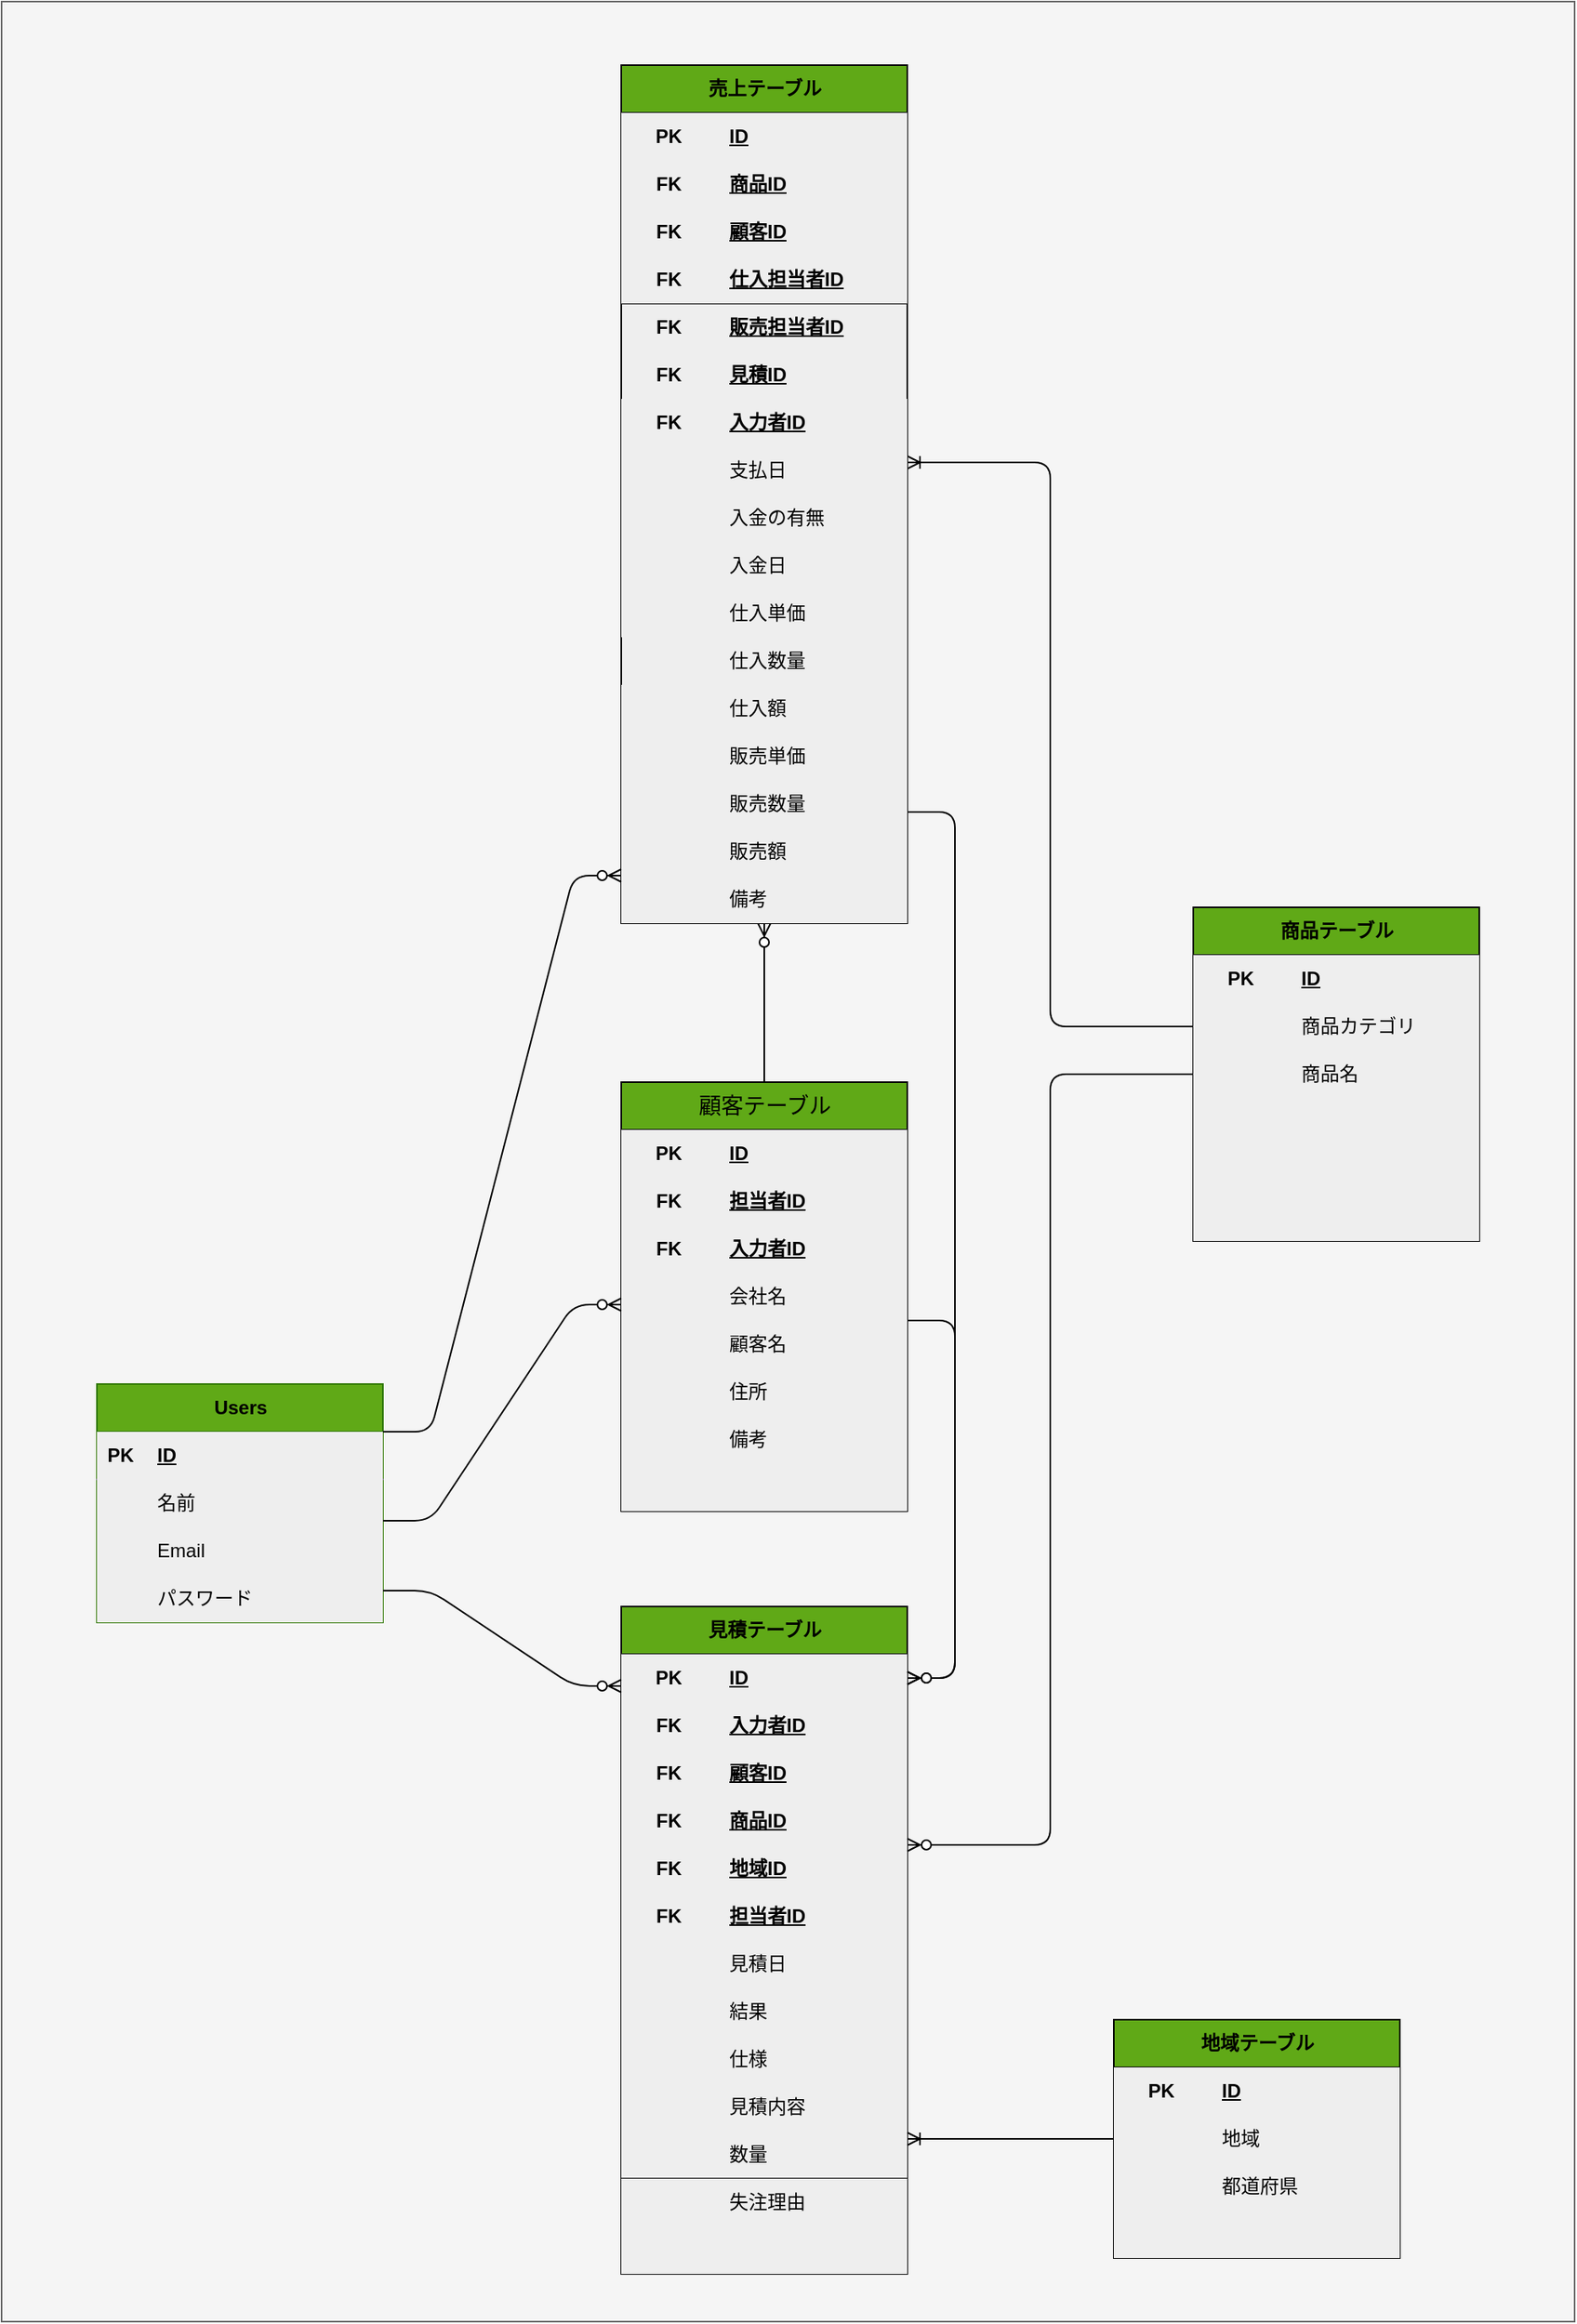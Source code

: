 <mxfile>
    <diagram id="9eDGkw1bO8CRJz2zKt9J" name="ページ1">
        <mxGraphModel dx="557" dy="2205" grid="1" gridSize="10" guides="1" tooltips="1" connect="1" arrows="1" fold="1" page="1" pageScale="1" pageWidth="827" pageHeight="1169" math="0" shadow="0">
            <root>
                <mxCell id="0"/>
                <mxCell id="1" parent="0"/>
                <mxCell id="415" value="" style="rounded=0;whiteSpace=wrap;html=1;strokeColor=#666666;fontFamily=Helvetica;fontSize=12;fontColor=#000000;fillColor=#f5f5f5;" parent="1" vertex="1">
                    <mxGeometry x="30" y="-720" width="990" height="1460" as="geometry"/>
                </mxCell>
                <mxCell id="416" value="" style="edgeStyle=entityRelationEdgeStyle;fontSize=12;html=1;endArrow=ERoneToMany;fontFamily=Helvetica;fontColor=#000000;strokeColor=#000000;labelBackgroundColor=none;" parent="1" edge="1">
                    <mxGeometry width="100" height="100" relative="1" as="geometry">
                        <mxPoint x="500" y="440" as="sourcePoint"/>
                        <mxPoint x="600" y="340" as="targetPoint"/>
                    </mxGeometry>
                </mxCell>
                <mxCell id="417" value="Users" style="shape=table;startSize=30;container=1;collapsible=1;childLayout=tableLayout;fixedRows=1;rowLines=0;fontStyle=1;align=center;resizeLast=1;strokeColor=#2D7600;fontFamily=Helvetica;fontSize=12;fontColor=#000000;fillColor=#60a917;html=1;labelBackgroundColor=none;" parent="1" vertex="1">
                    <mxGeometry x="90" y="150" width="180" height="150" as="geometry"/>
                </mxCell>
                <mxCell id="418" value="" style="shape=tableRow;horizontal=0;startSize=0;swimlaneHead=0;swimlaneBody=0;fillColor=none;collapsible=0;dropTarget=0;points=[[0,0.5],[1,0.5]];portConstraint=eastwest;top=0;left=0;right=0;bottom=1;strokeColor=#666666;fontFamily=Helvetica;fontSize=12;fontColor=#000000;html=1;labelBackgroundColor=none;" parent="417" vertex="1">
                    <mxGeometry y="30" width="180" height="30" as="geometry"/>
                </mxCell>
                <mxCell id="419" value="PK" style="shape=partialRectangle;connectable=0;fillColor=#eeeeee;top=0;left=0;bottom=0;right=0;fontStyle=1;overflow=hidden;strokeColor=#36393d;fontFamily=Helvetica;fontSize=12;html=1;fontColor=#000000;labelBackgroundColor=none;" parent="418" vertex="1">
                    <mxGeometry width="30" height="30" as="geometry">
                        <mxRectangle width="30" height="30" as="alternateBounds"/>
                    </mxGeometry>
                </mxCell>
                <mxCell id="420" value="ID" style="shape=partialRectangle;connectable=0;fillColor=#eeeeee;top=0;left=0;bottom=0;right=0;align=left;spacingLeft=6;fontStyle=5;overflow=hidden;strokeColor=#000000;fontFamily=Helvetica;fontSize=12;html=1;fontColor=#000000;labelBackgroundColor=none;" parent="418" vertex="1">
                    <mxGeometry x="30" width="150" height="30" as="geometry">
                        <mxRectangle width="150" height="30" as="alternateBounds"/>
                    </mxGeometry>
                </mxCell>
                <mxCell id="421" value="" style="shape=tableRow;horizontal=0;startSize=0;swimlaneHead=0;swimlaneBody=0;fillColor=#eeeeee;collapsible=0;dropTarget=0;points=[[0,0.5],[1,0.5]];portConstraint=eastwest;top=0;left=0;right=0;bottom=0;strokeColor=#36393d;fontFamily=Helvetica;fontSize=12;html=1;fontColor=#000000;labelBackgroundColor=none;" parent="417" vertex="1">
                    <mxGeometry y="60" width="180" height="30" as="geometry"/>
                </mxCell>
                <mxCell id="422" value="" style="shape=partialRectangle;connectable=0;fillColor=#eeeeee;top=0;left=0;bottom=0;right=0;editable=1;overflow=hidden;strokeColor=#36393d;fontFamily=Helvetica;fontSize=12;html=1;fontColor=#000000;labelBackgroundColor=none;" parent="421" vertex="1">
                    <mxGeometry width="30" height="30" as="geometry">
                        <mxRectangle width="30" height="30" as="alternateBounds"/>
                    </mxGeometry>
                </mxCell>
                <mxCell id="423" value="名前" style="shape=partialRectangle;connectable=0;fillColor=#eeeeee;top=0;left=0;bottom=0;right=0;align=left;spacingLeft=6;overflow=hidden;strokeColor=#000000;fontFamily=Helvetica;fontSize=12;html=1;fontColor=#000000;labelBackgroundColor=none;" parent="421" vertex="1">
                    <mxGeometry x="30" width="150" height="30" as="geometry">
                        <mxRectangle width="150" height="30" as="alternateBounds"/>
                    </mxGeometry>
                </mxCell>
                <mxCell id="424" value="" style="shape=tableRow;horizontal=0;startSize=0;swimlaneHead=0;swimlaneBody=0;fillColor=#eeeeee;collapsible=0;dropTarget=0;points=[[0,0.5],[1,0.5]];portConstraint=eastwest;top=0;left=0;right=0;bottom=0;strokeColor=#36393d;fontFamily=Helvetica;fontSize=12;html=1;fontColor=#000000;labelBackgroundColor=none;" parent="417" vertex="1">
                    <mxGeometry y="90" width="180" height="30" as="geometry"/>
                </mxCell>
                <mxCell id="425" value="" style="shape=partialRectangle;connectable=0;fillColor=#eeeeee;top=0;left=0;bottom=0;right=0;editable=1;overflow=hidden;strokeColor=#36393d;fontFamily=Helvetica;fontSize=12;html=1;fontColor=#000000;labelBackgroundColor=none;" parent="424" vertex="1">
                    <mxGeometry width="30" height="30" as="geometry">
                        <mxRectangle width="30" height="30" as="alternateBounds"/>
                    </mxGeometry>
                </mxCell>
                <mxCell id="426" value="Email" style="shape=partialRectangle;connectable=0;fillColor=#eeeeee;top=0;left=0;bottom=0;right=0;align=left;spacingLeft=6;overflow=hidden;strokeColor=#000000;fontFamily=Helvetica;fontSize=12;html=1;fontColor=#000000;labelBackgroundColor=none;" parent="424" vertex="1">
                    <mxGeometry x="30" width="150" height="30" as="geometry">
                        <mxRectangle width="150" height="30" as="alternateBounds"/>
                    </mxGeometry>
                </mxCell>
                <mxCell id="427" value="" style="shape=tableRow;horizontal=0;startSize=0;swimlaneHead=0;swimlaneBody=0;fillColor=#eeeeee;collapsible=0;dropTarget=0;points=[[0,0.5],[1,0.5]];portConstraint=eastwest;top=0;left=0;right=0;bottom=0;strokeColor=#36393d;fontFamily=Helvetica;fontSize=12;html=1;fontColor=#000000;labelBackgroundColor=none;" parent="417" vertex="1">
                    <mxGeometry y="120" width="180" height="30" as="geometry"/>
                </mxCell>
                <mxCell id="428" value="" style="shape=partialRectangle;connectable=0;fillColor=#eeeeee;top=0;left=0;bottom=0;right=0;editable=1;overflow=hidden;strokeColor=#36393d;fontFamily=Helvetica;fontSize=12;html=1;fontColor=#000000;labelBackgroundColor=none;" parent="427" vertex="1">
                    <mxGeometry width="30" height="30" as="geometry">
                        <mxRectangle width="30" height="30" as="alternateBounds"/>
                    </mxGeometry>
                </mxCell>
                <mxCell id="429" value="パスワード" style="shape=partialRectangle;connectable=0;fillColor=#eeeeee;top=0;left=0;bottom=0;right=0;align=left;spacingLeft=6;overflow=hidden;strokeColor=#000000;fontFamily=Helvetica;fontSize=12;html=1;fontColor=#000000;labelBackgroundColor=none;" parent="427" vertex="1">
                    <mxGeometry x="30" width="150" height="30" as="geometry">
                        <mxRectangle width="150" height="30" as="alternateBounds"/>
                    </mxGeometry>
                </mxCell>
                <mxCell id="430" value="&lt;font&gt;商品テーブル&lt;br&gt;&lt;/font&gt;" style="shape=table;startSize=30;container=1;collapsible=1;childLayout=tableLayout;fixedRows=1;rowLines=0;fontStyle=1;align=center;resizeLast=1;strokeColor=#000000;fontFamily=Helvetica;fontSize=12;fontColor=#000000;fillColor=#60a917;html=1;labelBackgroundColor=none;" parent="1" vertex="1">
                    <mxGeometry x="780" y="-150" width="180" height="210" as="geometry"/>
                </mxCell>
                <mxCell id="431" value="" style="shape=tableRow;horizontal=0;startSize=0;swimlaneHead=0;swimlaneBody=0;fillColor=none;collapsible=0;dropTarget=0;points=[[0,0.5],[1,0.5]];portConstraint=eastwest;top=0;left=0;right=0;bottom=0;strokeColor=#000000;fontFamily=Helvetica;fontSize=12;fontColor=#000000;html=1;labelBackgroundColor=none;" parent="430" vertex="1">
                    <mxGeometry y="30" width="180" height="30" as="geometry"/>
                </mxCell>
                <mxCell id="432" value="PK" style="shape=partialRectangle;connectable=0;fillColor=#eeeeee;top=0;left=0;bottom=0;right=0;fontStyle=1;overflow=hidden;strokeColor=#000000;fontFamily=Helvetica;fontSize=12;html=1;fontColor=#000000;labelBackgroundColor=none;" parent="431" vertex="1">
                    <mxGeometry width="60" height="30" as="geometry">
                        <mxRectangle width="60" height="30" as="alternateBounds"/>
                    </mxGeometry>
                </mxCell>
                <mxCell id="433" value="ID" style="shape=partialRectangle;connectable=0;fillColor=#eeeeee;top=0;left=0;bottom=0;right=0;align=left;spacingLeft=6;fontStyle=5;overflow=hidden;strokeColor=#000000;fontFamily=Helvetica;fontSize=12;html=1;fontColor=#000000;labelBackgroundColor=none;" parent="431" vertex="1">
                    <mxGeometry x="60" width="120" height="30" as="geometry">
                        <mxRectangle width="120" height="30" as="alternateBounds"/>
                    </mxGeometry>
                </mxCell>
                <mxCell id="434" value="" style="shape=tableRow;horizontal=0;startSize=0;swimlaneHead=0;swimlaneBody=0;fillColor=#eeeeee;collapsible=0;dropTarget=0;points=[[0,0.5],[1,0.5]];portConstraint=eastwest;top=0;left=0;right=0;bottom=1;strokeColor=#000000;fontFamily=Helvetica;fontSize=12;html=1;fontColor=#000000;labelBackgroundColor=none;" parent="430" vertex="1">
                    <mxGeometry y="60" width="180" height="30" as="geometry"/>
                </mxCell>
                <mxCell id="435" value="" style="shape=partialRectangle;connectable=0;fillColor=#eeeeee;top=0;left=0;bottom=0;right=0;fontStyle=1;overflow=hidden;strokeColor=#000000;fontFamily=Helvetica;fontSize=12;html=1;fontColor=#000000;labelBackgroundColor=none;" parent="434" vertex="1">
                    <mxGeometry width="60" height="30" as="geometry">
                        <mxRectangle width="60" height="30" as="alternateBounds"/>
                    </mxGeometry>
                </mxCell>
                <mxCell id="436" value="商品カテゴリ" style="shape=partialRectangle;connectable=0;fillColor=#eeeeee;top=0;left=0;bottom=0;right=0;align=left;spacingLeft=6;fontStyle=0;overflow=hidden;strokeColor=#000000;fontFamily=Helvetica;fontSize=12;html=1;fontColor=#000000;labelBackgroundColor=none;" parent="434" vertex="1">
                    <mxGeometry x="60" width="120" height="30" as="geometry">
                        <mxRectangle width="120" height="30" as="alternateBounds"/>
                    </mxGeometry>
                </mxCell>
                <mxCell id="561" value="" style="shape=tableRow;horizontal=0;startSize=0;swimlaneHead=0;swimlaneBody=0;fillColor=#eeeeee;collapsible=0;dropTarget=0;points=[[0,0.5],[1,0.5]];portConstraint=eastwest;top=0;left=0;right=0;bottom=0;strokeColor=#000000;fontFamily=Helvetica;fontSize=12;html=1;fontColor=#000000;labelBackgroundColor=none;" parent="430" vertex="1">
                    <mxGeometry y="90" width="180" height="30" as="geometry"/>
                </mxCell>
                <mxCell id="562" value="" style="shape=partialRectangle;connectable=0;fillColor=#eeeeee;top=0;left=0;bottom=0;right=0;editable=1;overflow=hidden;strokeColor=#000000;fontFamily=Helvetica;fontSize=12;html=1;fontColor=#000000;labelBackgroundColor=none;" parent="561" vertex="1">
                    <mxGeometry width="60" height="30" as="geometry">
                        <mxRectangle width="60" height="30" as="alternateBounds"/>
                    </mxGeometry>
                </mxCell>
                <mxCell id="563" value="商品名" style="shape=partialRectangle;connectable=0;fillColor=#eeeeee;top=0;left=0;bottom=0;right=0;align=left;spacingLeft=6;overflow=hidden;strokeColor=#000000;fontFamily=Helvetica;fontSize=12;html=1;fontColor=#000000;labelBackgroundColor=none;" parent="561" vertex="1">
                    <mxGeometry x="60" width="120" height="30" as="geometry">
                        <mxRectangle width="120" height="30" as="alternateBounds"/>
                    </mxGeometry>
                </mxCell>
                <mxCell id="437" value="" style="shape=tableRow;horizontal=0;startSize=0;swimlaneHead=0;swimlaneBody=0;fillColor=#eeeeee;collapsible=0;dropTarget=0;points=[[0,0.5],[1,0.5]];portConstraint=eastwest;top=0;left=0;right=0;bottom=0;strokeColor=#000000;fontFamily=Helvetica;fontSize=12;html=1;fontColor=#000000;labelBackgroundColor=none;" parent="430" vertex="1">
                    <mxGeometry y="120" width="180" height="30" as="geometry"/>
                </mxCell>
                <mxCell id="438" value="" style="shape=partialRectangle;connectable=0;fillColor=#eeeeee;top=0;left=0;bottom=0;right=0;editable=1;overflow=hidden;strokeColor=#000000;fontFamily=Helvetica;fontSize=12;html=1;fontColor=#000000;labelBackgroundColor=none;" parent="437" vertex="1">
                    <mxGeometry width="60" height="30" as="geometry">
                        <mxRectangle width="60" height="30" as="alternateBounds"/>
                    </mxGeometry>
                </mxCell>
                <mxCell id="439" value="" style="shape=partialRectangle;connectable=0;fillColor=#eeeeee;top=0;left=0;bottom=0;right=0;align=left;spacingLeft=6;overflow=hidden;strokeColor=#000000;fontFamily=Helvetica;fontSize=12;html=1;fontColor=#000000;labelBackgroundColor=none;" parent="437" vertex="1">
                    <mxGeometry x="60" width="120" height="30" as="geometry">
                        <mxRectangle width="120" height="30" as="alternateBounds"/>
                    </mxGeometry>
                </mxCell>
                <mxCell id="440" value="" style="shape=tableRow;horizontal=0;startSize=0;swimlaneHead=0;swimlaneBody=0;fillColor=#eeeeee;collapsible=0;dropTarget=0;points=[[0,0.5],[1,0.5]];portConstraint=eastwest;top=0;left=0;right=0;bottom=0;strokeColor=#000000;fontFamily=Helvetica;fontSize=12;html=1;fontColor=#000000;labelBackgroundColor=none;" parent="430" vertex="1">
                    <mxGeometry y="150" width="180" height="30" as="geometry"/>
                </mxCell>
                <mxCell id="441" value="" style="shape=partialRectangle;connectable=0;fillColor=#eeeeee;top=0;left=0;bottom=0;right=0;editable=1;overflow=hidden;strokeColor=#000000;fontFamily=Helvetica;fontSize=12;html=1;fontColor=#000000;labelBackgroundColor=none;" parent="440" vertex="1">
                    <mxGeometry width="60" height="30" as="geometry">
                        <mxRectangle width="60" height="30" as="alternateBounds"/>
                    </mxGeometry>
                </mxCell>
                <mxCell id="442" value="" style="shape=partialRectangle;connectable=0;fillColor=#eeeeee;top=0;left=0;bottom=0;right=0;align=left;spacingLeft=6;overflow=hidden;strokeColor=#000000;fontFamily=Helvetica;fontSize=12;html=1;fontColor=#000000;labelBackgroundColor=none;" parent="440" vertex="1">
                    <mxGeometry x="60" width="120" height="30" as="geometry">
                        <mxRectangle width="120" height="30" as="alternateBounds"/>
                    </mxGeometry>
                </mxCell>
                <mxCell id="443" value="" style="group;fontColor=#000000;strokeColor=#000000;labelBackgroundColor=none;container=0;" parent="1" vertex="1" connectable="0">
                    <mxGeometry x="420" y="-40" width="180" height="270" as="geometry"/>
                </mxCell>
                <mxCell id="466" value="" style="group;fontColor=#000000;strokeColor=#000000;labelBackgroundColor=none;" parent="1" vertex="1" connectable="0">
                    <mxGeometry x="420" y="290" width="180" height="420" as="geometry"/>
                </mxCell>
                <mxCell id="467" value="" style="group;fontColor=#000000;strokeColor=#000000;labelBackgroundColor=none;" parent="466" vertex="1" connectable="0">
                    <mxGeometry width="180" height="360" as="geometry"/>
                </mxCell>
                <mxCell id="468" value="&lt;font&gt;見積テーブル&lt;br&gt;&lt;/font&gt;" style="shape=table;startSize=30;container=1;collapsible=1;childLayout=tableLayout;fixedRows=1;rowLines=0;fontStyle=1;align=center;resizeLast=1;strokeColor=#000000;fontFamily=Helvetica;fontSize=12;fontColor=#000000;fillColor=#60a917;html=1;labelBackgroundColor=none;" parent="467" vertex="1">
                    <mxGeometry width="180" height="150" as="geometry"/>
                </mxCell>
                <mxCell id="469" value="" style="shape=tableRow;horizontal=0;startSize=0;swimlaneHead=0;swimlaneBody=0;fillColor=none;collapsible=0;dropTarget=0;points=[[0,0.5],[1,0.5]];portConstraint=eastwest;top=0;left=0;right=0;bottom=0;strokeColor=#000000;fontFamily=Helvetica;fontSize=12;fontColor=#000000;html=1;labelBackgroundColor=none;" parent="468" vertex="1">
                    <mxGeometry y="30" width="180" height="30" as="geometry"/>
                </mxCell>
                <mxCell id="470" value="PK" style="shape=partialRectangle;connectable=0;fillColor=#eeeeee;top=0;left=0;bottom=0;right=0;fontStyle=1;overflow=hidden;strokeColor=#000000;fontFamily=Helvetica;fontSize=12;html=1;fontColor=#000000;labelBackgroundColor=none;" parent="469" vertex="1">
                    <mxGeometry width="60" height="30" as="geometry">
                        <mxRectangle width="60" height="30" as="alternateBounds"/>
                    </mxGeometry>
                </mxCell>
                <mxCell id="471" value="ID" style="shape=partialRectangle;connectable=0;fillColor=#eeeeee;top=0;left=0;bottom=0;right=0;align=left;spacingLeft=6;fontStyle=5;overflow=hidden;strokeColor=#000000;fontFamily=Helvetica;fontSize=12;html=1;fontColor=#000000;labelBackgroundColor=none;" parent="469" vertex="1">
                    <mxGeometry x="60" width="120" height="30" as="geometry">
                        <mxRectangle width="120" height="30" as="alternateBounds"/>
                    </mxGeometry>
                </mxCell>
                <mxCell id="472" value="" style="shape=tableRow;horizontal=0;startSize=0;swimlaneHead=0;swimlaneBody=0;fillColor=#eeeeee;collapsible=0;dropTarget=0;points=[[0,0.5],[1,0.5]];portConstraint=eastwest;top=0;left=0;right=0;bottom=1;strokeColor=#000000;fontFamily=Helvetica;fontSize=12;html=1;fontColor=#000000;labelBackgroundColor=none;" parent="468" vertex="1">
                    <mxGeometry y="60" width="180" height="30" as="geometry"/>
                </mxCell>
                <mxCell id="473" value="FK" style="shape=partialRectangle;connectable=0;fillColor=#eeeeee;top=0;left=0;bottom=0;right=0;fontStyle=1;overflow=hidden;strokeColor=#000000;fontFamily=Helvetica;fontSize=12;html=1;fontColor=#000000;labelBackgroundColor=none;" parent="472" vertex="1">
                    <mxGeometry width="60" height="30" as="geometry">
                        <mxRectangle width="60" height="30" as="alternateBounds"/>
                    </mxGeometry>
                </mxCell>
                <mxCell id="474" value="&lt;b style=&quot;border-color: var(--border-color);&quot;&gt;&lt;u style=&quot;border-color: var(--border-color);&quot;&gt;入力者ID&lt;/u&gt;&lt;/b&gt;" style="shape=partialRectangle;connectable=0;fillColor=#eeeeee;top=0;left=0;bottom=0;right=0;align=left;spacingLeft=6;fontStyle=0;overflow=hidden;strokeColor=#000000;fontFamily=Helvetica;fontSize=12;html=1;fontColor=#000000;labelBackgroundColor=none;" parent="472" vertex="1">
                    <mxGeometry x="60" width="120" height="30" as="geometry">
                        <mxRectangle width="120" height="30" as="alternateBounds"/>
                    </mxGeometry>
                </mxCell>
                <mxCell id="475" value="" style="shape=tableRow;horizontal=0;startSize=0;swimlaneHead=0;swimlaneBody=0;fillColor=#eeeeee;collapsible=0;dropTarget=0;points=[[0,0.5],[1,0.5]];portConstraint=eastwest;top=0;left=0;right=0;bottom=0;strokeColor=#000000;fontFamily=Helvetica;fontSize=12;html=1;fontColor=#000000;labelBackgroundColor=none;" parent="468" vertex="1">
                    <mxGeometry y="90" width="180" height="30" as="geometry"/>
                </mxCell>
                <mxCell id="476" value="&lt;span style=&quot;font-weight: 700;&quot;&gt;FK&lt;/span&gt;" style="shape=partialRectangle;connectable=0;fillColor=#eeeeee;top=0;left=0;bottom=0;right=0;editable=1;overflow=hidden;strokeColor=#000000;fontFamily=Helvetica;fontSize=12;html=1;fontColor=#000000;labelBackgroundColor=none;" parent="475" vertex="1">
                    <mxGeometry width="60" height="30" as="geometry">
                        <mxRectangle width="60" height="30" as="alternateBounds"/>
                    </mxGeometry>
                </mxCell>
                <mxCell id="477" value="&lt;b&gt;&lt;u&gt;顧客ID&lt;/u&gt;&lt;/b&gt;" style="shape=partialRectangle;connectable=0;fillColor=#eeeeee;top=0;left=0;bottom=0;right=0;align=left;spacingLeft=6;overflow=hidden;strokeColor=#000000;fontFamily=Helvetica;fontSize=12;html=1;fontColor=#000000;labelBackgroundColor=none;" parent="475" vertex="1">
                    <mxGeometry x="60" width="120" height="30" as="geometry">
                        <mxRectangle width="120" height="30" as="alternateBounds"/>
                    </mxGeometry>
                </mxCell>
                <mxCell id="478" value="" style="shape=tableRow;horizontal=0;startSize=0;swimlaneHead=0;swimlaneBody=0;fillColor=#eeeeee;collapsible=0;dropTarget=0;points=[[0,0.5],[1,0.5]];portConstraint=eastwest;top=0;left=0;right=0;bottom=0;strokeColor=#000000;fontFamily=Helvetica;fontSize=12;html=1;fontColor=#000000;labelBackgroundColor=none;" parent="468" vertex="1">
                    <mxGeometry y="120" width="180" height="30" as="geometry"/>
                </mxCell>
                <mxCell id="479" value="&lt;span style=&quot;font-weight: 700;&quot;&gt;FK&lt;/span&gt;" style="shape=partialRectangle;connectable=0;fillColor=#eeeeee;top=0;left=0;bottom=0;right=0;editable=1;overflow=hidden;strokeColor=#000000;fontFamily=Helvetica;fontSize=12;html=1;fontColor=#000000;labelBackgroundColor=none;" parent="478" vertex="1">
                    <mxGeometry width="60" height="30" as="geometry">
                        <mxRectangle width="60" height="30" as="alternateBounds"/>
                    </mxGeometry>
                </mxCell>
                <mxCell id="480" value="&lt;u&gt;&lt;b&gt;商品ID&lt;/b&gt;&lt;/u&gt;" style="shape=partialRectangle;connectable=0;fillColor=#eeeeee;top=0;left=0;bottom=0;right=0;align=left;spacingLeft=6;overflow=hidden;strokeColor=#000000;fontFamily=Helvetica;fontSize=12;html=1;fontColor=#000000;labelBackgroundColor=none;" parent="478" vertex="1">
                    <mxGeometry x="60" width="120" height="30" as="geometry">
                        <mxRectangle width="120" height="30" as="alternateBounds"/>
                    </mxGeometry>
                </mxCell>
                <mxCell id="481" value="&lt;span style=&quot;font-weight: 700;&quot;&gt;FK&lt;/span&gt;" style="shape=partialRectangle;connectable=0;fillColor=#eeeeee;top=0;left=0;bottom=0;right=0;editable=1;overflow=hidden;strokeColor=#000000;fontFamily=Helvetica;fontSize=12;html=1;fontColor=#000000;labelBackgroundColor=none;" parent="467" vertex="1">
                    <mxGeometry y="150" width="60" height="30" as="geometry">
                        <mxRectangle width="60" height="30" as="alternateBounds"/>
                    </mxGeometry>
                </mxCell>
                <mxCell id="482" value="&lt;b&gt;&lt;u&gt;地域ID&lt;/u&gt;&lt;/b&gt;" style="shape=partialRectangle;connectable=0;fillColor=#eeeeee;top=0;left=0;bottom=0;right=0;align=left;spacingLeft=6;overflow=hidden;strokeColor=#000000;fontFamily=Helvetica;fontSize=12;html=1;fontColor=#000000;labelBackgroundColor=none;" parent="467" vertex="1">
                    <mxGeometry x="60" y="150" width="120" height="30" as="geometry">
                        <mxRectangle width="120" height="30" as="alternateBounds"/>
                    </mxGeometry>
                </mxCell>
                <mxCell id="483" value="&lt;b&gt;FK&lt;/b&gt;" style="shape=partialRectangle;connectable=0;fillColor=#eeeeee;top=0;left=0;bottom=0;right=0;editable=1;overflow=hidden;strokeColor=#000000;fontFamily=Helvetica;fontSize=12;html=1;fontColor=#000000;labelBackgroundColor=none;" parent="467" vertex="1">
                    <mxGeometry y="180" width="60" height="30" as="geometry">
                        <mxRectangle width="60" height="30" as="alternateBounds"/>
                    </mxGeometry>
                </mxCell>
                <mxCell id="484" value="&lt;b&gt;&lt;u&gt;担当者ID&lt;/u&gt;&lt;/b&gt;" style="shape=partialRectangle;connectable=0;fillColor=#eeeeee;top=0;left=0;bottom=0;right=0;align=left;spacingLeft=6;overflow=hidden;strokeColor=#000000;fontFamily=Helvetica;fontSize=12;html=1;fontColor=#000000;labelBackgroundColor=none;" parent="467" vertex="1">
                    <mxGeometry x="60" y="180" width="120" height="30" as="geometry">
                        <mxRectangle width="120" height="30" as="alternateBounds"/>
                    </mxGeometry>
                </mxCell>
                <mxCell id="485" value="" style="shape=partialRectangle;connectable=0;fillColor=#eeeeee;top=0;left=0;bottom=0;right=0;editable=1;overflow=hidden;strokeColor=#000000;fontFamily=Helvetica;fontSize=12;html=1;fontColor=#000000;labelBackgroundColor=none;" parent="467" vertex="1">
                    <mxGeometry y="210" width="60" height="30" as="geometry">
                        <mxRectangle width="60" height="30" as="alternateBounds"/>
                    </mxGeometry>
                </mxCell>
                <mxCell id="486" value="見積日" style="shape=partialRectangle;connectable=0;fillColor=#eeeeee;top=0;left=0;bottom=0;right=0;align=left;spacingLeft=6;overflow=hidden;strokeColor=#000000;fontFamily=Helvetica;fontSize=12;html=1;fontColor=#000000;labelBackgroundColor=none;" parent="467" vertex="1">
                    <mxGeometry x="60" y="210" width="120" height="30" as="geometry">
                        <mxRectangle width="120" height="30" as="alternateBounds"/>
                    </mxGeometry>
                </mxCell>
                <mxCell id="487" value="" style="shape=partialRectangle;connectable=0;fillColor=#eeeeee;top=0;left=0;bottom=0;right=0;editable=1;overflow=hidden;strokeColor=#000000;fontFamily=Helvetica;fontSize=12;html=1;fontColor=#000000;labelBackgroundColor=none;" parent="467" vertex="1">
                    <mxGeometry y="240" width="60" height="30" as="geometry">
                        <mxRectangle width="60" height="30" as="alternateBounds"/>
                    </mxGeometry>
                </mxCell>
                <mxCell id="488" value="結果" style="shape=partialRectangle;connectable=0;fillColor=#eeeeee;top=0;left=0;bottom=0;right=0;align=left;spacingLeft=6;overflow=hidden;strokeColor=#000000;fontFamily=Helvetica;fontSize=12;html=1;fontColor=#000000;labelBackgroundColor=none;" parent="467" vertex="1">
                    <mxGeometry x="60" y="240" width="120" height="30" as="geometry">
                        <mxRectangle width="120" height="30" as="alternateBounds"/>
                    </mxGeometry>
                </mxCell>
                <mxCell id="489" value="" style="shape=partialRectangle;connectable=0;fillColor=#eeeeee;top=0;left=0;bottom=0;right=0;editable=1;overflow=hidden;strokeColor=#000000;fontFamily=Helvetica;fontSize=12;html=1;fontColor=#000000;labelBackgroundColor=none;" parent="467" vertex="1">
                    <mxGeometry y="270" width="60" height="30" as="geometry">
                        <mxRectangle width="60" height="30" as="alternateBounds"/>
                    </mxGeometry>
                </mxCell>
                <mxCell id="490" value="仕様" style="shape=partialRectangle;connectable=0;fillColor=#eeeeee;top=0;left=0;bottom=0;right=0;align=left;spacingLeft=6;overflow=hidden;strokeColor=#000000;fontFamily=Helvetica;fontSize=12;html=1;fontColor=#000000;labelBackgroundColor=none;" parent="467" vertex="1">
                    <mxGeometry x="60" y="270" width="120" height="30" as="geometry">
                        <mxRectangle width="120" height="30" as="alternateBounds"/>
                    </mxGeometry>
                </mxCell>
                <mxCell id="491" value="" style="shape=partialRectangle;connectable=0;fillColor=#eeeeee;top=0;left=0;bottom=0;right=0;editable=1;overflow=hidden;strokeColor=#000000;fontFamily=Helvetica;fontSize=12;html=1;fontColor=#000000;labelBackgroundColor=none;" parent="467" vertex="1">
                    <mxGeometry y="300" width="60" height="30" as="geometry">
                        <mxRectangle width="60" height="30" as="alternateBounds"/>
                    </mxGeometry>
                </mxCell>
                <mxCell id="492" value="見積内容" style="shape=partialRectangle;connectable=0;fillColor=#eeeeee;top=0;left=0;bottom=0;right=0;align=left;spacingLeft=6;overflow=hidden;strokeColor=#000000;fontFamily=Helvetica;fontSize=12;html=1;fontColor=#000000;labelBackgroundColor=none;" parent="467" vertex="1">
                    <mxGeometry x="60" y="300" width="120" height="30" as="geometry">
                        <mxRectangle width="120" height="30" as="alternateBounds"/>
                    </mxGeometry>
                </mxCell>
                <mxCell id="493" value="" style="shape=partialRectangle;connectable=0;fillColor=#eeeeee;top=0;left=0;bottom=0;right=0;editable=1;overflow=hidden;strokeColor=#000000;fontFamily=Helvetica;fontSize=12;html=1;fontColor=#000000;labelBackgroundColor=none;" parent="467" vertex="1">
                    <mxGeometry y="330" width="60" height="30" as="geometry">
                        <mxRectangle width="60" height="30" as="alternateBounds"/>
                    </mxGeometry>
                </mxCell>
                <mxCell id="494" value="数量" style="shape=partialRectangle;connectable=0;fillColor=#eeeeee;top=0;left=0;bottom=0;right=0;align=left;spacingLeft=6;overflow=hidden;strokeColor=#000000;fontFamily=Helvetica;fontSize=12;html=1;fontColor=#000000;labelBackgroundColor=none;" parent="467" vertex="1">
                    <mxGeometry x="60" y="330" width="120" height="30" as="geometry">
                        <mxRectangle width="120" height="30" as="alternateBounds"/>
                    </mxGeometry>
                </mxCell>
                <mxCell id="495" value="" style="group;fontColor=#000000;strokeColor=#000000;labelBackgroundColor=none;" parent="466" vertex="1" connectable="0">
                    <mxGeometry y="360" width="180" height="60" as="geometry"/>
                </mxCell>
                <mxCell id="496" value="" style="shape=partialRectangle;connectable=0;fillColor=#eeeeee;top=0;left=0;bottom=0;right=0;editable=1;overflow=hidden;strokeColor=#000000;fontFamily=Helvetica;fontSize=12;html=1;fontColor=#000000;labelBackgroundColor=none;" parent="495" vertex="1">
                    <mxGeometry width="60" height="30" as="geometry">
                        <mxRectangle width="60" height="30" as="alternateBounds"/>
                    </mxGeometry>
                </mxCell>
                <mxCell id="497" value="失注理由" style="shape=partialRectangle;connectable=0;fillColor=#eeeeee;top=0;left=0;bottom=0;right=0;align=left;spacingLeft=6;overflow=hidden;strokeColor=#000000;fontFamily=Helvetica;fontSize=12;html=1;fontColor=#000000;labelBackgroundColor=none;" parent="495" vertex="1">
                    <mxGeometry x="60" width="120" height="30" as="geometry">
                        <mxRectangle width="120" height="30" as="alternateBounds"/>
                    </mxGeometry>
                </mxCell>
                <mxCell id="498" value="" style="shape=partialRectangle;connectable=0;fillColor=#eeeeee;top=0;left=0;bottom=0;right=0;editable=1;overflow=hidden;strokeColor=#000000;fontFamily=Helvetica;fontSize=12;html=1;fontColor=#000000;labelBackgroundColor=none;" parent="495" vertex="1">
                    <mxGeometry y="30" width="60" height="30" as="geometry">
                        <mxRectangle width="60" height="30" as="alternateBounds"/>
                    </mxGeometry>
                </mxCell>
                <mxCell id="499" value="" style="shape=partialRectangle;connectable=0;fillColor=#eeeeee;top=0;left=0;bottom=0;right=0;align=left;spacingLeft=6;overflow=hidden;strokeColor=#000000;fontFamily=Helvetica;fontSize=12;html=1;fontColor=#000000;labelBackgroundColor=none;" parent="495" vertex="1">
                    <mxGeometry x="60" y="30" width="120" height="30" as="geometry">
                        <mxRectangle width="120" height="30" as="alternateBounds"/>
                    </mxGeometry>
                </mxCell>
                <mxCell id="500" value="&lt;font&gt;地域テーブル&lt;/font&gt;" style="shape=table;startSize=30;container=1;collapsible=1;childLayout=tableLayout;fixedRows=1;rowLines=0;fontStyle=1;align=center;resizeLast=1;strokeColor=#000000;fontFamily=Helvetica;fontSize=12;fontColor=#000000;fillColor=#60a917;html=1;labelBackgroundColor=none;" parent="1" vertex="1">
                    <mxGeometry x="730" y="550" width="180" height="150" as="geometry"/>
                </mxCell>
                <mxCell id="501" value="" style="shape=tableRow;horizontal=0;startSize=0;swimlaneHead=0;swimlaneBody=0;fillColor=none;collapsible=0;dropTarget=0;points=[[0,0.5],[1,0.5]];portConstraint=eastwest;top=0;left=0;right=0;bottom=0;strokeColor=#000000;fontFamily=Helvetica;fontSize=12;fontColor=#000000;html=1;labelBackgroundColor=none;" parent="500" vertex="1">
                    <mxGeometry y="30" width="180" height="30" as="geometry"/>
                </mxCell>
                <mxCell id="502" value="PK" style="shape=partialRectangle;connectable=0;fillColor=#eeeeee;top=0;left=0;bottom=0;right=0;fontStyle=1;overflow=hidden;strokeColor=#000000;fontFamily=Helvetica;fontSize=12;html=1;fontColor=#000000;labelBackgroundColor=none;" parent="501" vertex="1">
                    <mxGeometry width="60" height="30" as="geometry">
                        <mxRectangle width="60" height="30" as="alternateBounds"/>
                    </mxGeometry>
                </mxCell>
                <mxCell id="503" value="ID" style="shape=partialRectangle;connectable=0;fillColor=#eeeeee;top=0;left=0;bottom=0;right=0;align=left;spacingLeft=6;fontStyle=5;overflow=hidden;strokeColor=#000000;fontFamily=Helvetica;fontSize=12;html=1;fontColor=#000000;labelBackgroundColor=none;" parent="501" vertex="1">
                    <mxGeometry x="60" width="120" height="30" as="geometry">
                        <mxRectangle width="120" height="30" as="alternateBounds"/>
                    </mxGeometry>
                </mxCell>
                <mxCell id="504" value="" style="shape=tableRow;horizontal=0;startSize=0;swimlaneHead=0;swimlaneBody=0;fillColor=#eeeeee;collapsible=0;dropTarget=0;points=[[0,0.5],[1,0.5]];portConstraint=eastwest;top=0;left=0;right=0;bottom=1;strokeColor=#000000;fontFamily=Helvetica;fontSize=12;html=1;fontColor=#000000;labelBackgroundColor=none;" parent="500" vertex="1">
                    <mxGeometry y="60" width="180" height="30" as="geometry"/>
                </mxCell>
                <mxCell id="505" value="" style="shape=partialRectangle;connectable=0;fillColor=#eeeeee;top=0;left=0;bottom=0;right=0;fontStyle=1;overflow=hidden;strokeColor=#000000;fontFamily=Helvetica;fontSize=12;html=1;fontColor=#000000;labelBackgroundColor=none;" parent="504" vertex="1">
                    <mxGeometry width="60" height="30" as="geometry">
                        <mxRectangle width="60" height="30" as="alternateBounds"/>
                    </mxGeometry>
                </mxCell>
                <mxCell id="506" value="地域" style="shape=partialRectangle;connectable=0;fillColor=#eeeeee;top=0;left=0;bottom=0;right=0;align=left;spacingLeft=6;fontStyle=0;overflow=hidden;strokeColor=#000000;fontFamily=Helvetica;fontSize=12;html=1;fontColor=#000000;labelBackgroundColor=none;" parent="504" vertex="1">
                    <mxGeometry x="60" width="120" height="30" as="geometry">
                        <mxRectangle width="120" height="30" as="alternateBounds"/>
                    </mxGeometry>
                </mxCell>
                <mxCell id="507" value="" style="shape=tableRow;horizontal=0;startSize=0;swimlaneHead=0;swimlaneBody=0;fillColor=#eeeeee;collapsible=0;dropTarget=0;points=[[0,0.5],[1,0.5]];portConstraint=eastwest;top=0;left=0;right=0;bottom=0;strokeColor=#000000;fontFamily=Helvetica;fontSize=12;html=1;fontColor=#000000;labelBackgroundColor=none;" parent="500" vertex="1">
                    <mxGeometry y="90" width="180" height="30" as="geometry"/>
                </mxCell>
                <mxCell id="508" value="" style="shape=partialRectangle;connectable=0;fillColor=#eeeeee;top=0;left=0;bottom=0;right=0;editable=1;overflow=hidden;strokeColor=#000000;fontFamily=Helvetica;fontSize=12;html=1;fontColor=#000000;labelBackgroundColor=none;" parent="507" vertex="1">
                    <mxGeometry width="60" height="30" as="geometry">
                        <mxRectangle width="60" height="30" as="alternateBounds"/>
                    </mxGeometry>
                </mxCell>
                <mxCell id="509" value="都道府県" style="shape=partialRectangle;connectable=0;fillColor=#eeeeee;top=0;left=0;bottom=0;right=0;align=left;spacingLeft=6;overflow=hidden;strokeColor=#000000;fontFamily=Helvetica;fontSize=12;html=1;fontColor=#000000;labelBackgroundColor=none;" parent="507" vertex="1">
                    <mxGeometry x="60" width="120" height="30" as="geometry">
                        <mxRectangle width="120" height="30" as="alternateBounds"/>
                    </mxGeometry>
                </mxCell>
                <mxCell id="510" value="" style="shape=tableRow;horizontal=0;startSize=0;swimlaneHead=0;swimlaneBody=0;fillColor=#eeeeee;collapsible=0;dropTarget=0;points=[[0,0.5],[1,0.5]];portConstraint=eastwest;top=0;left=0;right=0;bottom=0;strokeColor=#000000;fontFamily=Helvetica;fontSize=12;html=1;fontColor=#000000;labelBackgroundColor=none;" parent="500" vertex="1">
                    <mxGeometry y="120" width="180" height="30" as="geometry"/>
                </mxCell>
                <mxCell id="511" value="" style="shape=partialRectangle;connectable=0;fillColor=#eeeeee;top=0;left=0;bottom=0;right=0;editable=1;overflow=hidden;strokeColor=#000000;fontFamily=Helvetica;fontSize=12;html=1;fontColor=#000000;labelBackgroundColor=none;" parent="510" vertex="1">
                    <mxGeometry width="60" height="30" as="geometry">
                        <mxRectangle width="60" height="30" as="alternateBounds"/>
                    </mxGeometry>
                </mxCell>
                <mxCell id="512" value="" style="shape=partialRectangle;connectable=0;fillColor=#eeeeee;top=0;left=0;bottom=0;right=0;align=left;spacingLeft=6;overflow=hidden;strokeColor=#000000;fontFamily=Helvetica;fontSize=12;html=1;fontColor=#000000;labelBackgroundColor=none;" parent="510" vertex="1">
                    <mxGeometry x="60" width="120" height="30" as="geometry">
                        <mxRectangle width="120" height="30" as="alternateBounds"/>
                    </mxGeometry>
                </mxCell>
                <mxCell id="516" value="" style="edgeStyle=entityRelationEdgeStyle;fontSize=12;html=1;endArrow=ERzeroToMany;endFill=1;fontFamily=Helvetica;fontColor=#000000;entryX=1;entryY=0.5;entryDx=0;entryDy=0;exitX=1;exitY=1;exitDx=0;exitDy=0;strokeColor=#000000;labelBackgroundColor=none;" parent="1" source="445" target="469" edge="1">
                    <mxGeometry width="100" height="100" relative="1" as="geometry">
                        <mxPoint x="600" y="120" as="sourcePoint"/>
                        <mxPoint x="600" y="220" as="targetPoint"/>
                    </mxGeometry>
                </mxCell>
                <mxCell id="517" value="" style="group;fontColor=#000000;strokeColor=#000000;labelBackgroundColor=none;container=0;" parent="1" vertex="1" connectable="0">
                    <mxGeometry x="420" y="-610" width="180" height="470" as="geometry"/>
                </mxCell>
                <mxCell id="557" value="" style="fontSize=12;html=1;endArrow=ERzeroToMany;endFill=1;fontFamily=Helvetica;fontColor=#000000;exitX=0.5;exitY=0;exitDx=0;exitDy=0;strokeColor=#000000;labelBackgroundColor=none;" parent="1" source="445" edge="1">
                    <mxGeometry width="100" height="100" relative="1" as="geometry">
                        <mxPoint x="500" y="-50" as="sourcePoint"/>
                        <mxPoint x="510" y="-140" as="targetPoint"/>
                    </mxGeometry>
                </mxCell>
                <mxCell id="558" value="" style="fontSize=12;html=1;endArrow=ERoneToMany;fontFamily=Helvetica;fontColor=#000000;exitX=0;exitY=0.5;exitDx=0;exitDy=0;strokeColor=#000000;labelBackgroundColor=none;" parent="1" source="504" edge="1">
                    <mxGeometry width="100" height="100" relative="1" as="geometry">
                        <mxPoint x="700" y="630" as="sourcePoint"/>
                        <mxPoint x="600" y="625" as="targetPoint"/>
                    </mxGeometry>
                </mxCell>
                <mxCell id="559" value="" style="edgeStyle=orthogonalEdgeStyle;fontSize=12;html=1;endArrow=ERzeroToMany;endFill=1;fontFamily=Helvetica;fontColor=#000000;entryX=1;entryY=1;entryDx=0;entryDy=0;exitX=0;exitY=0.5;exitDx=0;exitDy=0;strokeColor=#000000;labelBackgroundColor=none;" parent="1" source="561" target="468" edge="1">
                    <mxGeometry width="100" height="100" relative="1" as="geometry">
                        <mxPoint x="790" y="-60" as="sourcePoint"/>
                        <mxPoint x="920" y="300" as="targetPoint"/>
                        <Array as="points">
                            <mxPoint x="690" y="-45"/>
                            <mxPoint x="690" y="440"/>
                        </Array>
                    </mxGeometry>
                </mxCell>
                <mxCell id="560" value="" style="edgeStyle=elbowEdgeStyle;fontSize=12;html=1;endArrow=ERoneToMany;fontFamily=Helvetica;fontColor=#000000;strokeColor=#000000;labelBackgroundColor=none;exitX=0;exitY=0.5;exitDx=0;exitDy=0;" parent="1" source="434" edge="1">
                    <mxGeometry width="100" height="100" relative="1" as="geometry">
                        <mxPoint x="780" y="-90" as="sourcePoint"/>
                        <mxPoint x="600" y="-430" as="targetPoint"/>
                    </mxGeometry>
                </mxCell>
                <mxCell id="444" value="" style="group;fontColor=#000000;strokeColor=none;labelBackgroundColor=none;" parent="1" vertex="1" connectable="0">
                    <mxGeometry x="420" y="-40" width="180" height="240" as="geometry"/>
                </mxCell>
                <mxCell id="445" value="&lt;div style=&quot;text-align: start;&quot;&gt;&lt;font face=&quot;arial, sans-serif&quot;&gt;&lt;span style=&quot;font-size: 14px; font-weight: 400;&quot;&gt;顧客テーブル&lt;/span&gt;&lt;/font&gt;&lt;/div&gt;" style="shape=table;startSize=30;container=1;collapsible=1;childLayout=tableLayout;fixedRows=1;rowLines=0;fontStyle=1;align=center;resizeLast=1;strokeColor=#000000;fontFamily=Helvetica;fontSize=12;fontColor=#000000;fillColor=#60A917;html=1;labelBackgroundColor=none;" parent="444" vertex="1">
                    <mxGeometry width="180" height="150" as="geometry"/>
                </mxCell>
                <mxCell id="446" value="" style="shape=tableRow;horizontal=0;startSize=0;swimlaneHead=0;swimlaneBody=0;fillColor=none;collapsible=0;dropTarget=0;points=[[0,0.5],[1,0.5]];portConstraint=eastwest;top=0;left=0;right=0;bottom=0;strokeColor=#000000;fontFamily=Helvetica;fontSize=12;fontColor=#000000;html=1;labelBackgroundColor=none;" parent="445" vertex="1">
                    <mxGeometry y="30" width="180" height="30" as="geometry"/>
                </mxCell>
                <mxCell id="447" value="PK" style="shape=partialRectangle;connectable=0;fillColor=#eeeeee;top=0;left=0;bottom=0;right=0;fontStyle=1;overflow=hidden;strokeColor=#000000;fontFamily=Helvetica;fontSize=12;html=1;fontColor=#000000;labelBackgroundColor=none;" parent="446" vertex="1">
                    <mxGeometry width="60" height="30" as="geometry">
                        <mxRectangle width="60" height="30" as="alternateBounds"/>
                    </mxGeometry>
                </mxCell>
                <mxCell id="448" value="ID" style="shape=partialRectangle;connectable=0;fillColor=#eeeeee;top=0;left=0;bottom=0;right=0;align=left;spacingLeft=6;fontStyle=5;overflow=hidden;strokeColor=#000000;fontFamily=Helvetica;fontSize=12;html=1;fontColor=#000000;labelBackgroundColor=none;" parent="446" vertex="1">
                    <mxGeometry x="60" width="120" height="30" as="geometry">
                        <mxRectangle width="120" height="30" as="alternateBounds"/>
                    </mxGeometry>
                </mxCell>
                <mxCell id="449" value="" style="shape=tableRow;horizontal=0;startSize=0;swimlaneHead=0;swimlaneBody=0;fillColor=#eeeeee;collapsible=0;dropTarget=0;points=[[0,0.5],[1,0.5]];portConstraint=eastwest;top=0;left=0;right=0;bottom=1;strokeColor=#000000;fontFamily=Helvetica;fontSize=12;html=1;fontColor=#000000;labelBackgroundColor=none;" parent="445" vertex="1">
                    <mxGeometry y="60" width="180" height="30" as="geometry"/>
                </mxCell>
                <mxCell id="450" value="&lt;b style=&quot;border-color: var(--border-color);&quot;&gt;FK&lt;/b&gt;" style="shape=partialRectangle;connectable=0;fillColor=#eeeeee;top=0;left=0;bottom=0;right=0;fontStyle=1;overflow=hidden;strokeColor=#000000;fontFamily=Helvetica;fontSize=12;html=1;fontColor=#000000;labelBackgroundColor=none;" parent="449" vertex="1">
                    <mxGeometry width="60" height="30" as="geometry">
                        <mxRectangle width="60" height="30" as="alternateBounds"/>
                    </mxGeometry>
                </mxCell>
                <mxCell id="451" value="&lt;b style=&quot;border-color: var(--border-color);&quot;&gt;&lt;u style=&quot;border-color: var(--border-color);&quot;&gt;担当者ID&lt;/u&gt;&lt;/b&gt;" style="shape=partialRectangle;connectable=0;fillColor=#eeeeee;top=0;left=0;bottom=0;right=0;align=left;spacingLeft=6;fontStyle=5;overflow=hidden;strokeColor=#000000;fontFamily=Helvetica;fontSize=12;html=1;fontColor=#000000;labelBackgroundColor=none;" parent="449" vertex="1">
                    <mxGeometry x="60" width="120" height="30" as="geometry">
                        <mxRectangle width="120" height="30" as="alternateBounds"/>
                    </mxGeometry>
                </mxCell>
                <mxCell id="452" value="" style="shape=tableRow;horizontal=0;startSize=0;swimlaneHead=0;swimlaneBody=0;fillColor=#eeeeee;collapsible=0;dropTarget=0;points=[[0,0.5],[1,0.5]];portConstraint=eastwest;top=0;left=0;right=0;bottom=0;strokeColor=#000000;fontFamily=Helvetica;fontSize=12;html=1;fontColor=#000000;labelBackgroundColor=none;" parent="445" vertex="1">
                    <mxGeometry y="90" width="180" height="30" as="geometry"/>
                </mxCell>
                <mxCell id="453" value="&lt;b style=&quot;border-color: var(--border-color);&quot;&gt;FK&lt;/b&gt;" style="shape=partialRectangle;connectable=0;fillColor=#eeeeee;top=0;left=0;bottom=0;right=0;editable=1;overflow=hidden;strokeColor=#000000;fontFamily=Helvetica;fontSize=12;html=1;fontColor=#000000;labelBackgroundColor=none;" parent="452" vertex="1">
                    <mxGeometry width="60" height="30" as="geometry">
                        <mxRectangle width="60" height="30" as="alternateBounds"/>
                    </mxGeometry>
                </mxCell>
                <mxCell id="454" value="&lt;b style=&quot;border-color: var(--border-color);&quot;&gt;&lt;u style=&quot;border-color: var(--border-color);&quot;&gt;入力者ID&lt;/u&gt;&lt;/b&gt;" style="shape=partialRectangle;connectable=0;fillColor=#eeeeee;top=0;left=0;bottom=0;right=0;align=left;spacingLeft=6;overflow=hidden;strokeColor=#000000;fontFamily=Helvetica;fontSize=12;html=1;fontColor=#000000;labelBackgroundColor=none;" parent="452" vertex="1">
                    <mxGeometry x="60" width="120" height="30" as="geometry">
                        <mxRectangle width="120" height="30" as="alternateBounds"/>
                    </mxGeometry>
                </mxCell>
                <mxCell id="455" value="" style="shape=tableRow;horizontal=0;startSize=0;swimlaneHead=0;swimlaneBody=0;fillColor=#eeeeee;collapsible=0;dropTarget=0;points=[[0,0.5],[1,0.5]];portConstraint=eastwest;top=0;left=0;right=0;bottom=0;strokeColor=#000000;fontFamily=Helvetica;fontSize=12;html=1;fontColor=#000000;labelBackgroundColor=none;" parent="445" vertex="1">
                    <mxGeometry y="120" width="180" height="30" as="geometry"/>
                </mxCell>
                <mxCell id="456" value="" style="shape=partialRectangle;connectable=0;fillColor=#eeeeee;top=0;left=0;bottom=0;right=0;editable=1;overflow=hidden;strokeColor=#000000;fontFamily=Helvetica;fontSize=12;html=1;fontColor=#000000;labelBackgroundColor=none;" parent="455" vertex="1">
                    <mxGeometry width="60" height="30" as="geometry">
                        <mxRectangle width="60" height="30" as="alternateBounds"/>
                    </mxGeometry>
                </mxCell>
                <mxCell id="457" value="会社名" style="shape=partialRectangle;connectable=0;fillColor=#eeeeee;top=0;left=0;bottom=0;right=0;align=left;spacingLeft=6;overflow=hidden;strokeColor=#000000;fontFamily=Helvetica;fontSize=12;html=1;fontColor=#000000;labelBackgroundColor=none;" parent="455" vertex="1">
                    <mxGeometry x="60" width="120" height="30" as="geometry">
                        <mxRectangle width="120" height="30" as="alternateBounds"/>
                    </mxGeometry>
                </mxCell>
                <mxCell id="458" value="" style="shape=partialRectangle;connectable=0;fillColor=#eeeeee;top=0;left=0;bottom=0;right=0;editable=1;overflow=hidden;strokeColor=#000000;fontFamily=Helvetica;fontSize=12;html=1;fontColor=#000000;labelBackgroundColor=none;" parent="444" vertex="1">
                    <mxGeometry y="150" width="60" height="30" as="geometry">
                        <mxRectangle width="60" height="30" as="alternateBounds"/>
                    </mxGeometry>
                </mxCell>
                <mxCell id="459" value="顧客名" style="shape=partialRectangle;connectable=0;fillColor=#eeeeee;top=0;left=0;bottom=0;right=0;align=left;spacingLeft=6;overflow=hidden;strokeColor=#000000;fontFamily=Helvetica;fontSize=12;html=1;fontColor=#000000;labelBackgroundColor=none;" parent="444" vertex="1">
                    <mxGeometry x="60" y="150" width="120" height="30" as="geometry">
                        <mxRectangle width="120" height="30" as="alternateBounds"/>
                    </mxGeometry>
                </mxCell>
                <mxCell id="460" value="" style="shape=partialRectangle;connectable=0;fillColor=#eeeeee;top=0;left=0;bottom=0;right=0;editable=1;overflow=hidden;strokeColor=#000000;fontFamily=Helvetica;fontSize=12;html=1;fontColor=#000000;labelBackgroundColor=none;" parent="444" vertex="1">
                    <mxGeometry y="180" width="60" height="30" as="geometry">
                        <mxRectangle width="60" height="30" as="alternateBounds"/>
                    </mxGeometry>
                </mxCell>
                <mxCell id="461" value="住所" style="shape=partialRectangle;connectable=0;fillColor=#eeeeee;top=0;left=0;bottom=0;right=0;align=left;spacingLeft=6;overflow=hidden;strokeColor=#000000;fontFamily=Helvetica;fontSize=12;html=1;fontColor=#000000;labelBackgroundColor=none;" parent="444" vertex="1">
                    <mxGeometry x="60" y="180" width="120" height="30" as="geometry">
                        <mxRectangle width="120" height="30" as="alternateBounds"/>
                    </mxGeometry>
                </mxCell>
                <mxCell id="462" value="" style="shape=partialRectangle;connectable=0;fillColor=#eeeeee;top=0;left=0;bottom=0;right=0;editable=1;overflow=hidden;strokeColor=#000000;fontFamily=Helvetica;fontSize=12;html=1;fontColor=#000000;labelBackgroundColor=none;" parent="444" vertex="1">
                    <mxGeometry y="210" width="60" height="30" as="geometry">
                        <mxRectangle width="60" height="30" as="alternateBounds"/>
                    </mxGeometry>
                </mxCell>
                <mxCell id="463" value="備考" style="shape=partialRectangle;connectable=0;fillColor=#eeeeee;top=0;left=0;bottom=0;right=0;align=left;spacingLeft=6;overflow=hidden;strokeColor=#000000;fontFamily=Helvetica;fontSize=12;html=1;fontColor=#000000;labelBackgroundColor=none;" parent="444" vertex="1">
                    <mxGeometry x="60" y="210" width="120" height="30" as="geometry">
                        <mxRectangle width="120" height="30" as="alternateBounds"/>
                    </mxGeometry>
                </mxCell>
                <mxCell id="566" value="" style="shape=partialRectangle;connectable=0;fillColor=#eeeeee;top=0;left=0;bottom=0;right=0;editable=1;overflow=hidden;strokeColor=#000000;fontFamily=Helvetica;fontSize=12;html=1;fontColor=#000000;labelBackgroundColor=none;" parent="1" vertex="1">
                    <mxGeometry x="420" y="200" width="60" height="30" as="geometry">
                        <mxRectangle width="60" height="30" as="alternateBounds"/>
                    </mxGeometry>
                </mxCell>
                <mxCell id="567" value="" style="shape=partialRectangle;connectable=0;fillColor=#eeeeee;top=0;left=0;bottom=0;right=0;align=left;spacingLeft=6;overflow=hidden;strokeColor=#000000;fontFamily=Helvetica;fontSize=12;html=1;fontColor=#000000;labelBackgroundColor=none;" parent="1" vertex="1">
                    <mxGeometry x="480" y="200" width="120" height="30" as="geometry">
                        <mxRectangle width="120" height="30" as="alternateBounds"/>
                    </mxGeometry>
                </mxCell>
                <mxCell id="577" value="" style="group" parent="1" vertex="1" connectable="0">
                    <mxGeometry x="420" y="-350" width="180" height="120" as="geometry"/>
                </mxCell>
                <mxCell id="540" value="販売数量" style="shape=partialRectangle;connectable=0;fillColor=#eeeeee;top=0;left=0;bottom=0;right=0;align=left;spacingLeft=6;overflow=hidden;strokeColor=#000000;fontFamily=Helvetica;fontSize=12;html=1;fontColor=#000000;labelBackgroundColor=none;" parent="577" vertex="1">
                    <mxGeometry x="60" y="90" width="120" height="30" as="geometry">
                        <mxRectangle width="120" height="30" as="alternateBounds"/>
                    </mxGeometry>
                </mxCell>
                <mxCell id="539" value="" style="shape=partialRectangle;connectable=0;fillColor=#eeeeee;top=0;left=0;bottom=0;right=0;editable=1;overflow=hidden;strokeColor=#000000;fontFamily=Helvetica;fontSize=12;html=1;fontColor=#000000;labelBackgroundColor=none;" parent="577" vertex="1">
                    <mxGeometry y="30" width="60" height="30" as="geometry">
                        <mxRectangle width="60" height="30" as="alternateBounds"/>
                    </mxGeometry>
                </mxCell>
                <mxCell id="576" value="&lt;span style=&quot;color: rgba(0, 0, 0, 0); font-family: monospace; font-size: 0px; text-align: start;&quot;&gt;%3CmxGraphModel%3E%3Croot%3E%3CmxCell%20id%3D%220%22%2F%3E%3CmxCell%20id%3D%221%22%20parent%3D%220%22%2F%3E%3CmxCell%20id%3D%222%22%20value%3D%22%22%20style%3D%22shape%3DpartialRectangle%3Bconnectable%3D0%3BfillColor%3D%23eeeeee%3Btop%3D0%3Bleft%3D0%3Bbottom%3D0%3Bright%3D0%3Beditable%3D1%3Boverflow%3Dhidden%3BstrokeColor%3D%23000000%3BfontFamily%3DHelvetica%3BfontSize%3D12%3Bhtml%3D1%3BfontColor%3D%23000000%3BlabelBackgroundColor%3Dnone%3B%22%20vertex%3D%221%22%20parent%3D%221%22%3E%3CmxGeometry%20x%3D%22420%22%20y%3D%22-190%22%20width%3D%2260%22%20height%3D%2230%22%20as%3D%22geometry%22%3E%3CmxRectangle%20width%3D%2260%22%20height%3D%2230%22%20as%3D%22alternateBounds%22%2F%3E%3C%2FmxGeometry%3E%3C%2FmxCell%3E%3CmxCell%20id%3D%223%22%20value%3D%22%E5%82%99%E8%80%83%22%20style%3D%22shape%3DpartialRectangle%3Bconnectable%3D0%3BfillColor%3D%23eeeeee%3Btop%3D0%3Bleft%3D0%3Bbottom%3D0%3Bright%3D0%3Balign%3Dleft%3BspacingLeft%3D6%3Boverflow%3Dhidden%3BstrokeColor%3D%23000000%3BfontFamily%3DHelvetica%3BfontSize%3D12%3Bhtml%3D1%3BfontColor%3D%23000000%3BlabelBackgroundColor%3Dnone%3B%22%20vertex%3D%221%22%20parent%3D%221%22%3E%3CmxGeometry%20x%3D%22480%22%20y%3D%22-190%22%20width%3D%22120%22%20height%3D%2230%22%20as%3D%22geometry%22%3E%3CmxRectangle%20width%3D%22120%22%20height%3D%2230%22%20as%3D%22alternateBounds%22%2F%3E%3C%2FmxGeometry%3E%3C%2FmxCell%3E%3C%2Froot%3E%3C%2FmxGraphModel%3E&lt;/span&gt;" style="shape=partialRectangle;connectable=0;fillColor=#eeeeee;top=0;left=0;bottom=0;right=0;editable=1;overflow=hidden;strokeColor=#000000;fontFamily=Helvetica;fontSize=12;html=1;fontColor=#000000;labelBackgroundColor=none;" parent="577" vertex="1">
                    <mxGeometry y="90" width="60" height="30" as="geometry">
                        <mxRectangle width="60" height="30" as="alternateBounds"/>
                    </mxGeometry>
                </mxCell>
                <mxCell id="578" style="edgeStyle=elbowEdgeStyle;html=1;exitX=0.5;exitY=1;exitDx=0;exitDy=0;labelBackgroundColor=none;strokeColor=#000000;fontFamily=Helvetica;fontSize=12;fontColor=#000000;" parent="1" source="532" edge="1">
                    <mxGeometry relative="1" as="geometry">
                        <mxPoint x="540" y="-430" as="targetPoint"/>
                    </mxGeometry>
                </mxCell>
                <mxCell id="580" value="&lt;b&gt;FK&lt;/b&gt;" style="shape=partialRectangle;connectable=0;fillColor=#eeeeee;top=0;left=0;bottom=0;right=0;editable=1;overflow=hidden;strokeColor=#000000;fontFamily=Helvetica;fontSize=12;html=1;fontColor=#000000;labelBackgroundColor=none;" parent="1" vertex="1">
                    <mxGeometry x="420" y="-500" width="60" height="30" as="geometry">
                        <mxRectangle width="60" height="30" as="alternateBounds"/>
                    </mxGeometry>
                </mxCell>
                <mxCell id="581" value="&lt;b&gt;&lt;u&gt;見積ID&lt;/u&gt;&lt;/b&gt;" style="shape=partialRectangle;connectable=0;fillColor=#eeeeee;top=0;left=0;bottom=0;right=0;align=left;spacingLeft=6;overflow=hidden;strokeColor=#000000;fontFamily=Helvetica;fontSize=12;html=1;fontColor=#000000;labelBackgroundColor=none;" parent="1" vertex="1">
                    <mxGeometry x="480" y="-500" width="120" height="30" as="geometry">
                        <mxRectangle width="120" height="30" as="alternateBounds"/>
                    </mxGeometry>
                </mxCell>
                <mxCell id="568" value="&lt;b&gt;FK&lt;/b&gt;" style="shape=partialRectangle;connectable=0;fillColor=#eeeeee;top=0;left=0;bottom=0;right=0;editable=1;overflow=hidden;strokeColor=#000000;fontFamily=Helvetica;fontSize=12;html=1;fontColor=#000000;labelBackgroundColor=none;" parent="1" vertex="1">
                    <mxGeometry x="420" y="-530" width="60" height="30.0" as="geometry">
                        <mxRectangle width="60" height="30" as="alternateBounds"/>
                    </mxGeometry>
                </mxCell>
                <mxCell id="569" value="販売担当者ID" style="shape=partialRectangle;connectable=0;fillColor=#eeeeee;top=0;left=0;bottom=0;right=0;align=left;spacingLeft=6;overflow=hidden;strokeColor=#000000;fontFamily=Helvetica;fontSize=12;html=1;fontColor=#000000;labelBackgroundColor=none;fontStyle=5" parent="1" vertex="1">
                    <mxGeometry x="480" y="-530" width="120" height="30.0" as="geometry">
                        <mxRectangle width="120" height="30" as="alternateBounds"/>
                    </mxGeometry>
                </mxCell>
                <mxCell id="518" value="&lt;font&gt;売上テーブル&lt;/font&gt;" style="shape=table;startSize=30;container=1;collapsible=1;childLayout=tableLayout;fixedRows=1;rowLines=0;fontStyle=1;align=center;resizeLast=1;strokeColor=#000000;fontFamily=Helvetica;fontSize=12;fontColor=#000000;fillColor=#60a917;html=1;labelBackgroundColor=none;" parent="1" vertex="1">
                    <mxGeometry x="420" y="-680" width="180" height="540" as="geometry"/>
                </mxCell>
                <mxCell id="519" value="" style="shape=tableRow;horizontal=0;startSize=0;swimlaneHead=0;swimlaneBody=0;fillColor=none;collapsible=0;dropTarget=0;points=[[0,0.5],[1,0.5]];portConstraint=eastwest;top=0;left=0;right=0;bottom=0;strokeColor=#000000;fontFamily=Helvetica;fontSize=12;fontColor=#000000;html=1;labelBackgroundColor=none;" parent="518" vertex="1">
                    <mxGeometry y="30" width="180" height="30" as="geometry"/>
                </mxCell>
                <mxCell id="520" value="PK" style="shape=partialRectangle;connectable=0;fillColor=#eeeeee;top=0;left=0;bottom=0;right=0;fontStyle=1;overflow=hidden;strokeColor=#000000;fontFamily=Helvetica;fontSize=12;html=1;fontColor=#000000;labelBackgroundColor=none;" parent="519" vertex="1">
                    <mxGeometry width="60" height="30" as="geometry">
                        <mxRectangle width="60" height="30" as="alternateBounds"/>
                    </mxGeometry>
                </mxCell>
                <mxCell id="521" value="ID" style="shape=partialRectangle;connectable=0;fillColor=#eeeeee;top=0;left=0;bottom=0;right=0;align=left;spacingLeft=6;fontStyle=5;overflow=hidden;strokeColor=#000000;fontFamily=Helvetica;fontSize=12;html=1;fontColor=#000000;labelBackgroundColor=none;" parent="519" vertex="1">
                    <mxGeometry x="60" width="120" height="30" as="geometry">
                        <mxRectangle width="120" height="30" as="alternateBounds"/>
                    </mxGeometry>
                </mxCell>
                <mxCell id="525" value="" style="shape=tableRow;horizontal=0;startSize=0;swimlaneHead=0;swimlaneBody=0;fillColor=#eeeeee;collapsible=0;dropTarget=0;points=[[0,0.5],[1,0.5]];portConstraint=eastwest;top=0;left=0;right=0;bottom=0;strokeColor=#000000;fontFamily=Helvetica;fontSize=12;html=1;fontColor=#000000;labelBackgroundColor=none;" parent="518" vertex="1">
                    <mxGeometry y="60" width="180" height="30" as="geometry"/>
                </mxCell>
                <mxCell id="526" value="&lt;span style=&quot;font-weight: 700;&quot;&gt;FK&lt;/span&gt;" style="shape=partialRectangle;connectable=0;fillColor=#eeeeee;top=0;left=0;bottom=0;right=0;editable=1;overflow=hidden;strokeColor=#000000;fontFamily=Helvetica;fontSize=12;html=1;fontColor=#000000;labelBackgroundColor=none;" parent="525" vertex="1">
                    <mxGeometry width="60" height="30" as="geometry">
                        <mxRectangle width="60" height="30" as="alternateBounds"/>
                    </mxGeometry>
                </mxCell>
                <mxCell id="527" value="&lt;b&gt;&lt;u&gt;商品ID&lt;/u&gt;&lt;/b&gt;" style="shape=partialRectangle;connectable=0;fillColor=#eeeeee;top=0;left=0;bottom=0;right=0;align=left;spacingLeft=6;overflow=hidden;strokeColor=#000000;fontFamily=Helvetica;fontSize=12;html=1;fontColor=#000000;labelBackgroundColor=none;" parent="525" vertex="1">
                    <mxGeometry x="60" width="120" height="30" as="geometry">
                        <mxRectangle width="120" height="30" as="alternateBounds"/>
                    </mxGeometry>
                </mxCell>
                <mxCell id="528" value="" style="shape=tableRow;horizontal=0;startSize=0;swimlaneHead=0;swimlaneBody=0;fillColor=#eeeeee;collapsible=0;dropTarget=0;points=[[0,0.5],[1,0.5]];portConstraint=eastwest;top=0;left=0;right=0;bottom=0;strokeColor=#000000;fontFamily=Helvetica;fontSize=12;html=1;fontColor=#000000;labelBackgroundColor=none;" parent="518" vertex="1">
                    <mxGeometry y="90" width="180" height="30" as="geometry"/>
                </mxCell>
                <mxCell id="529" value="&lt;span style=&quot;font-weight: 700;&quot;&gt;FK&lt;/span&gt;" style="shape=partialRectangle;connectable=0;fillColor=#eeeeee;top=0;left=0;bottom=0;right=0;editable=1;overflow=hidden;strokeColor=#000000;fontFamily=Helvetica;fontSize=12;html=1;fontColor=#000000;labelBackgroundColor=none;" parent="528" vertex="1">
                    <mxGeometry width="60" height="30" as="geometry">
                        <mxRectangle width="60" height="30" as="alternateBounds"/>
                    </mxGeometry>
                </mxCell>
                <mxCell id="530" value="&lt;b&gt;&lt;u&gt;顧客ID&lt;/u&gt;&lt;/b&gt;" style="shape=partialRectangle;connectable=0;fillColor=#eeeeee;top=0;left=0;bottom=0;right=0;align=left;spacingLeft=6;overflow=hidden;strokeColor=#000000;fontFamily=Helvetica;fontSize=12;html=1;fontColor=#000000;labelBackgroundColor=none;" parent="528" vertex="1">
                    <mxGeometry x="60" width="120" height="30" as="geometry">
                        <mxRectangle width="120" height="30" as="alternateBounds"/>
                    </mxGeometry>
                </mxCell>
                <mxCell id="522" value="" style="shape=tableRow;horizontal=0;startSize=0;swimlaneHead=0;swimlaneBody=0;fillColor=#eeeeee;collapsible=0;dropTarget=0;points=[[0,0.5],[1,0.5]];portConstraint=eastwest;top=0;left=0;right=0;bottom=1;strokeColor=#000000;fontFamily=Helvetica;fontSize=12;html=1;fontColor=#000000;labelBackgroundColor=none;" parent="518" vertex="1">
                    <mxGeometry y="120" width="180" height="30" as="geometry"/>
                </mxCell>
                <mxCell id="523" value="FK" style="shape=partialRectangle;connectable=0;fillColor=#eeeeee;top=0;left=0;bottom=0;right=0;fontStyle=1;overflow=hidden;strokeColor=#000000;fontFamily=Helvetica;fontSize=12;html=1;fontColor=#000000;labelBackgroundColor=none;" parent="522" vertex="1">
                    <mxGeometry width="60" height="30" as="geometry">
                        <mxRectangle width="60" height="30" as="alternateBounds"/>
                    </mxGeometry>
                </mxCell>
                <mxCell id="524" value="仕入担当者ID" style="shape=partialRectangle;connectable=0;fillColor=#eeeeee;top=0;left=0;bottom=0;right=0;align=left;spacingLeft=6;fontStyle=5;overflow=hidden;strokeColor=#000000;fontFamily=Helvetica;fontSize=12;html=1;fontColor=#000000;labelBackgroundColor=none;" parent="522" vertex="1">
                    <mxGeometry x="60" width="120" height="30" as="geometry">
                        <mxRectangle width="120" height="30" as="alternateBounds"/>
                    </mxGeometry>
                </mxCell>
                <mxCell id="531" value="" style="shape=partialRectangle;connectable=0;fillColor=#eeeeee;top=0;left=0;bottom=0;right=0;editable=1;overflow=hidden;strokeColor=#000000;fontFamily=Helvetica;fontSize=12;html=1;fontColor=#000000;labelBackgroundColor=none;" parent="1" vertex="1">
                    <mxGeometry x="420" y="-440" width="60" height="30.0" as="geometry">
                        <mxRectangle width="60" height="30" as="alternateBounds"/>
                    </mxGeometry>
                </mxCell>
                <mxCell id="532" value="支払日" style="shape=partialRectangle;connectable=1;fillColor=#eeeeee;top=0;left=0;bottom=0;right=0;align=left;spacingLeft=6;overflow=hidden;strokeColor=#000000;fontFamily=Helvetica;fontSize=12;html=1;fontColor=#000000;movable=1;resizable=1;rotatable=1;deletable=1;editable=1;labelBackgroundColor=none;" parent="1" vertex="1">
                    <mxGeometry x="480" y="-440" width="120" height="30.0" as="geometry">
                        <mxRectangle width="120" height="30" as="alternateBounds"/>
                    </mxGeometry>
                </mxCell>
                <mxCell id="533" value="&lt;b&gt;FK&lt;/b&gt;" style="shape=partialRectangle;connectable=0;fillColor=#eeeeee;top=0;left=0;bottom=0;right=0;editable=1;overflow=hidden;strokeColor=#000000;fontFamily=Helvetica;fontSize=12;html=1;fontColor=#000000;labelBackgroundColor=none;" parent="1" vertex="1">
                    <mxGeometry x="420" y="-470" width="60" height="30.0" as="geometry">
                        <mxRectangle width="60" height="30" as="alternateBounds"/>
                    </mxGeometry>
                </mxCell>
                <mxCell id="534" value="&lt;b&gt;&lt;u&gt;入力者ID&lt;/u&gt;&lt;/b&gt;" style="shape=partialRectangle;connectable=0;fillColor=#eeeeee;top=0;left=0;bottom=0;right=0;align=left;spacingLeft=6;overflow=hidden;strokeColor=#000000;fontFamily=Helvetica;fontSize=12;html=1;fontColor=#000000;labelBackgroundColor=none;" parent="1" vertex="1">
                    <mxGeometry x="480" y="-470" width="120" height="30.0" as="geometry">
                        <mxRectangle width="120" height="30" as="alternateBounds"/>
                    </mxGeometry>
                </mxCell>
                <mxCell id="536" value="&lt;span style=&quot;color: rgba(0, 0, 0, 0); font-family: monospace; font-size: 0px; text-align: start;&quot;&gt;%3CmxGraphModel%3E%3Croot%3E%3CmxCell%20id%3D%220%22%2F%3E%3CmxCell%20id%3D%221%22%20parent%3D%220%22%2F%3E%3CmxCell%20id%3D%222%22%20value%3D%22%22%20style%3D%22shape%3DpartialRectangle%3Bconnectable%3D0%3BfillColor%3D%23eeeeee%3Btop%3D0%3Bleft%3D0%3Bbottom%3D0%3Bright%3D0%3Beditable%3D1%3Boverflow%3Dhidden%3BstrokeColor%3D%23000000%3BfontFamily%3DHelvetica%3BfontSize%3D12%3Bhtml%3D1%3BfontColor%3D%23000000%3BlabelBackgroundColor%3Dnone%3B%22%20vertex%3D%221%22%20parent%3D%221%22%3E%3CmxGeometry%20x%3D%22420%22%20y%3D%22-190%22%20width%3D%2260%22%20height%3D%2230%22%20as%3D%22geometry%22%3E%3CmxRectangle%20width%3D%2260%22%20height%3D%2230%22%20as%3D%22alternateBounds%22%2F%3E%3C%2FmxGeometry%3E%3C%2FmxCell%3E%3CmxCell%20id%3D%223%22%20value%3D%22%E5%82%99%E8%80%83%22%20style%3D%22shape%3DpartialRectangle%3Bconnectable%3D0%3BfillColor%3D%23eeeeee%3Btop%3D0%3Bleft%3D0%3Bbottom%3D0%3Bright%3D0%3Balign%3Dleft%3BspacingLeft%3D6%3Boverflow%3Dhidden%3BstrokeColor%3D%23000000%3BfontFamily%3DHelvetica%3BfontSize%3D12%3Bhtml%3D1%3BfontColor%3D%23000000%3BlabelBackgroundColor%3Dnone%3B%22%20vertex%3D%221%22%20parent%3D%221%22%3E%3CmxGeometry%20x%3D%22480%22%20y%3D%22-190%22%20width%3D%22120%22%20height%3D%2230%22%20as%3D%22geometry%22%3E%3CmxRectangle%20width%3D%22120%22%20height%3D%2230%22%20as%3D%22alternateBounds%22%2F%3E%3C%2FmxGeometry%3E%3C%2FmxCell%3E%3C%2Froot%3E%3C%2FmxGraphModel%3E&lt;/span&gt;" style="shape=partialRectangle;connectable=0;fillColor=#eeeeee;top=0;left=0;bottom=0;right=0;editable=1;overflow=hidden;strokeColor=#000000;fontFamily=Helvetica;fontSize=12;html=1;fontColor=#000000;labelBackgroundColor=none;" parent="1" vertex="1">
                    <mxGeometry x="420" y="-260" width="60" height="30.0" as="geometry">
                        <mxRectangle width="60" height="30" as="alternateBounds"/>
                    </mxGeometry>
                </mxCell>
                <mxCell id="537" value="仕入額" style="shape=partialRectangle;connectable=0;fillColor=#eeeeee;top=0;left=0;bottom=0;right=0;align=left;spacingLeft=6;overflow=hidden;strokeColor=#000000;fontFamily=Helvetica;fontSize=12;html=1;fontColor=#000000;labelBackgroundColor=none;" parent="1" vertex="1">
                    <mxGeometry x="480" y="-290" width="120" height="30.0" as="geometry">
                        <mxRectangle width="120" height="30" as="alternateBounds"/>
                    </mxGeometry>
                </mxCell>
                <mxCell id="541" value="" style="shape=partialRectangle;connectable=0;fillColor=#eeeeee;top=0;left=0;bottom=0;right=0;editable=1;overflow=hidden;strokeColor=#000000;fontFamily=Helvetica;fontSize=12;html=1;fontColor=#000000;labelBackgroundColor=none;" parent="1" vertex="1">
                    <mxGeometry x="420" y="-410" width="60" height="30.0" as="geometry">
                        <mxRectangle width="60" height="30" as="alternateBounds"/>
                    </mxGeometry>
                </mxCell>
                <mxCell id="542" value="入金の有無" style="shape=partialRectangle;connectable=0;fillColor=#eeeeee;top=0;left=0;bottom=0;right=0;align=left;spacingLeft=6;overflow=hidden;strokeColor=#000000;fontFamily=Helvetica;fontSize=12;html=1;fontColor=#000000;labelBackgroundColor=none;" parent="1" vertex="1">
                    <mxGeometry x="480" y="-410" width="120" height="30.0" as="geometry">
                        <mxRectangle width="120" height="30" as="alternateBounds"/>
                    </mxGeometry>
                </mxCell>
                <mxCell id="543" value="" style="shape=partialRectangle;connectable=0;fillColor=#eeeeee;top=0;left=0;bottom=0;right=0;editable=1;overflow=hidden;strokeColor=#000000;fontFamily=Helvetica;fontSize=12;html=1;fontColor=#000000;labelBackgroundColor=none;" parent="1" vertex="1">
                    <mxGeometry x="420" y="-380" width="60" height="30.0" as="geometry">
                        <mxRectangle width="60" height="30" as="alternateBounds"/>
                    </mxGeometry>
                </mxCell>
                <mxCell id="544" value="入金日" style="shape=partialRectangle;connectable=0;fillColor=#eeeeee;top=0;left=0;bottom=0;right=0;align=left;spacingLeft=6;overflow=hidden;strokeColor=#000000;fontFamily=Helvetica;fontSize=12;html=1;fontColor=#000000;labelBackgroundColor=none;" parent="1" vertex="1">
                    <mxGeometry x="480" y="-380" width="120" height="30.0" as="geometry">
                        <mxRectangle width="120" height="30" as="alternateBounds"/>
                    </mxGeometry>
                </mxCell>
                <mxCell id="545" value="" style="shape=partialRectangle;connectable=0;fillColor=#eeeeee;top=0;left=0;bottom=0;right=0;editable=1;overflow=hidden;strokeColor=#000000;fontFamily=Helvetica;fontSize=12;html=1;fontColor=#000000;labelBackgroundColor=none;" parent="1" vertex="1">
                    <mxGeometry x="420" y="-350" width="60" height="30.0" as="geometry">
                        <mxRectangle width="60" height="30" as="alternateBounds"/>
                    </mxGeometry>
                </mxCell>
                <mxCell id="546" value="仕入単価" style="shape=partialRectangle;connectable=0;fillColor=#eeeeee;top=0;left=0;bottom=0;right=0;align=left;spacingLeft=6;overflow=hidden;strokeColor=#000000;fontFamily=Helvetica;fontSize=12;html=1;fontColor=#000000;labelBackgroundColor=none;" parent="1" vertex="1">
                    <mxGeometry x="480" y="-350" width="120" height="30.0" as="geometry">
                        <mxRectangle width="120" height="30" as="alternateBounds"/>
                    </mxGeometry>
                </mxCell>
                <mxCell id="547" value="販売単価" style="shape=partialRectangle;connectable=0;fillColor=#eeeeee;top=0;left=0;bottom=0;right=0;align=left;spacingLeft=6;overflow=hidden;strokeColor=#000000;fontFamily=Helvetica;fontSize=12;html=1;fontColor=#000000;labelBackgroundColor=none;" parent="1" vertex="1">
                    <mxGeometry x="480" y="-260" width="120" height="30.0" as="geometry">
                        <mxRectangle width="120" height="30" as="alternateBounds"/>
                    </mxGeometry>
                </mxCell>
                <mxCell id="548" value="" style="shape=partialRectangle;connectable=0;fillColor=#eeeeee;top=0;left=0;bottom=0;right=0;editable=1;overflow=hidden;strokeColor=#000000;fontFamily=Helvetica;fontSize=12;html=1;fontColor=#000000;labelBackgroundColor=none;" parent="1" vertex="1">
                    <mxGeometry x="420" y="-290" width="60" height="30.0" as="geometry">
                        <mxRectangle width="60" height="30" as="alternateBounds"/>
                    </mxGeometry>
                </mxCell>
                <mxCell id="575" value="" style="group" parent="1" vertex="1" connectable="0">
                    <mxGeometry x="420" y="-200" width="180" height="60.0" as="geometry"/>
                </mxCell>
                <mxCell id="549" value="" style="shape=partialRectangle;connectable=0;fillColor=#eeeeee;top=0;left=0;bottom=0;right=0;editable=1;overflow=hidden;strokeColor=#000000;fontFamily=Helvetica;fontSize=12;html=1;fontColor=#000000;labelBackgroundColor=none;" parent="575" vertex="1">
                    <mxGeometry width="60" height="30.0" as="geometry">
                        <mxRectangle width="60" height="30" as="alternateBounds"/>
                    </mxGeometry>
                </mxCell>
                <mxCell id="550" value="販売額" style="shape=partialRectangle;connectable=0;fillColor=#eeeeee;top=0;left=0;bottom=0;right=0;align=left;spacingLeft=6;overflow=hidden;strokeColor=#000000;fontFamily=Helvetica;fontSize=12;html=1;fontColor=#000000;labelBackgroundColor=none;" parent="575" vertex="1">
                    <mxGeometry x="60" width="120" height="30.0" as="geometry">
                        <mxRectangle width="120" height="30" as="alternateBounds"/>
                    </mxGeometry>
                </mxCell>
                <mxCell id="551" value="" style="shape=partialRectangle;connectable=0;fillColor=#eeeeee;top=0;left=0;bottom=0;right=0;editable=1;overflow=hidden;strokeColor=#000000;fontFamily=Helvetica;fontSize=12;html=1;fontColor=#000000;labelBackgroundColor=none;" parent="575" vertex="1">
                    <mxGeometry y="30.0" width="60" height="30.0" as="geometry">
                        <mxRectangle width="60" height="30" as="alternateBounds"/>
                    </mxGeometry>
                </mxCell>
                <mxCell id="552" value="備考" style="shape=partialRectangle;connectable=0;fillColor=#eeeeee;top=0;left=0;bottom=0;right=0;align=left;spacingLeft=6;overflow=hidden;strokeColor=#000000;fontFamily=Helvetica;fontSize=12;html=1;fontColor=#000000;labelBackgroundColor=none;" parent="575" vertex="1">
                    <mxGeometry x="60" y="30.0" width="120" height="30.0" as="geometry">
                        <mxRectangle width="120" height="30" as="alternateBounds"/>
                    </mxGeometry>
                </mxCell>
                <mxCell id="572" value="仕入数量" style="shape=partialRectangle;connectable=0;fillColor=#eeeeee;top=0;left=0;bottom=0;right=0;align=left;spacingLeft=6;overflow=hidden;strokeColor=#000000;fontFamily=Helvetica;fontSize=12;html=1;fontColor=#000000;labelBackgroundColor=none;" parent="1" vertex="1">
                    <mxGeometry x="480" y="-320" width="120" height="30.0" as="geometry">
                        <mxRectangle width="120" height="30" as="alternateBounds"/>
                    </mxGeometry>
                </mxCell>
                <mxCell id="584" value="" style="edgeStyle=entityRelationEdgeStyle;fontSize=12;html=1;endArrow=ERzeroToMany;endFill=1;fontFamily=Helvetica;fontColor=#000000;strokeColor=#000000;labelBackgroundColor=none;entryX=1;entryY=0.5;entryDx=0;entryDy=0;" parent="1" target="469" edge="1">
                    <mxGeometry width="100" height="100" relative="1" as="geometry">
                        <mxPoint x="600" y="-210" as="sourcePoint"/>
                        <mxPoint x="610" y="345" as="targetPoint"/>
                    </mxGeometry>
                </mxCell>
                <mxCell id="587" value="" style="shape=partialRectangle;connectable=0;fillColor=#eeeeee;top=0;left=0;bottom=0;right=0;editable=1;overflow=hidden;strokeColor=#000000;fontFamily=Helvetica;fontSize=12;html=1;fontColor=#000000;labelBackgroundColor=none;" parent="1" vertex="1">
                    <mxGeometry x="780" y="30" width="60" height="30" as="geometry">
                        <mxRectangle width="60" height="30" as="alternateBounds"/>
                    </mxGeometry>
                </mxCell>
                <mxCell id="588" value="" style="shape=partialRectangle;connectable=0;fillColor=#eeeeee;top=0;left=0;bottom=0;right=0;align=left;spacingLeft=6;overflow=hidden;strokeColor=#000000;fontFamily=Helvetica;fontSize=12;html=1;fontColor=#000000;labelBackgroundColor=none;" parent="1" vertex="1">
                    <mxGeometry x="840" y="30" width="120" height="30" as="geometry">
                        <mxRectangle width="120" height="30" as="alternateBounds"/>
                    </mxGeometry>
                </mxCell>
                <mxCell id="589" value="" style="shape=partialRectangle;connectable=0;fillColor=#eeeeee;top=0;left=0;bottom=0;right=0;editable=1;overflow=hidden;strokeColor=#000000;fontFamily=Helvetica;fontSize=12;html=1;fontColor=#000000;labelBackgroundColor=none;" parent="1" vertex="1">
                    <mxGeometry x="420" y="-230" width="60" height="30.0" as="geometry">
                        <mxRectangle width="60" height="30" as="alternateBounds"/>
                    </mxGeometry>
                </mxCell>
                <mxCell id="590" value="販売数量" style="shape=partialRectangle;connectable=0;fillColor=#eeeeee;top=0;left=0;bottom=0;right=0;align=left;spacingLeft=6;overflow=hidden;strokeColor=#000000;fontFamily=Helvetica;fontSize=12;html=1;fontColor=#000000;labelBackgroundColor=none;" parent="1" vertex="1">
                    <mxGeometry x="480" y="-230" width="120" height="30.0" as="geometry">
                        <mxRectangle width="120" height="30" as="alternateBounds"/>
                    </mxGeometry>
                </mxCell>
                <mxCell id="595" value="" style="edgeStyle=entityRelationEdgeStyle;fontSize=12;html=1;endArrow=ERzeroToMany;endFill=1;" parent="1" edge="1">
                    <mxGeometry width="100" height="100" relative="1" as="geometry">
                        <mxPoint x="270" y="180" as="sourcePoint"/>
                        <mxPoint x="420" y="-170" as="targetPoint"/>
                    </mxGeometry>
                </mxCell>
                <mxCell id="596" value="" style="edgeStyle=entityRelationEdgeStyle;fontSize=12;html=1;endArrow=ERzeroToMany;endFill=1;" parent="1" edge="1">
                    <mxGeometry width="100" height="100" relative="1" as="geometry">
                        <mxPoint x="270" y="236" as="sourcePoint"/>
                        <mxPoint x="420" y="100" as="targetPoint"/>
                    </mxGeometry>
                </mxCell>
                <mxCell id="597" value="" style="edgeStyle=entityRelationEdgeStyle;fontSize=12;html=1;endArrow=ERzeroToMany;endFill=1;" parent="1" edge="1">
                    <mxGeometry width="100" height="100" relative="1" as="geometry">
                        <mxPoint x="270" y="280" as="sourcePoint"/>
                        <mxPoint x="420" y="340" as="targetPoint"/>
                    </mxGeometry>
                </mxCell>
            </root>
        </mxGraphModel>
    </diagram>
</mxfile>